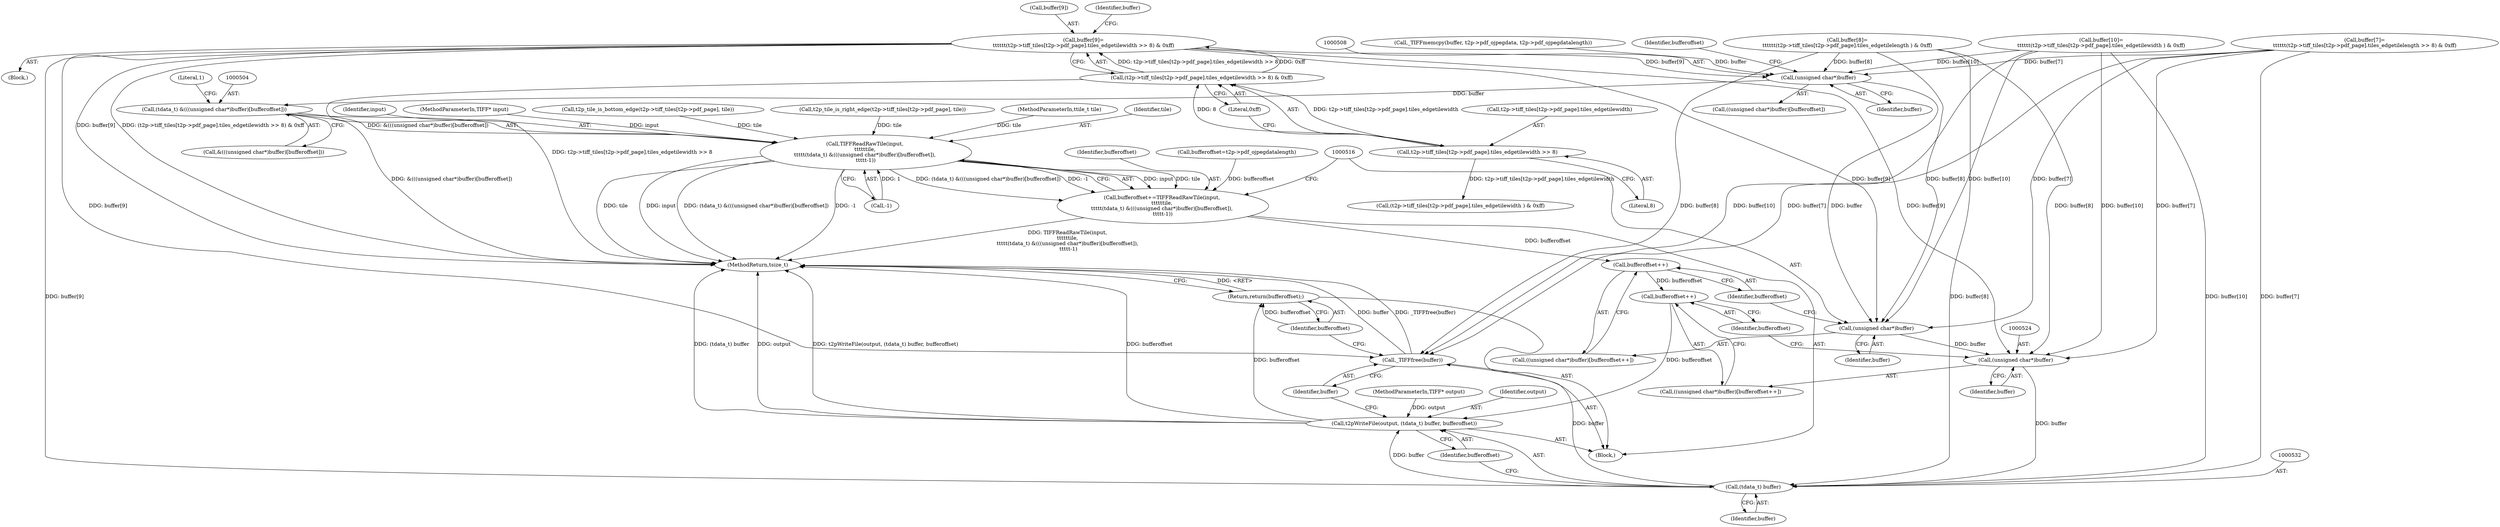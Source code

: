 digraph "0_libtiff_c7153361a4041260719b340f73f2f76@pointer" {
"1000461" [label="(Call,buffer[9]=\n\t\t\t\t\t\t(t2p->tiff_tiles[t2p->pdf_page].tiles_edgetilewidth >> 8) & 0xff)"];
"1000465" [label="(Call,(t2p->tiff_tiles[t2p->pdf_page].tiles_edgetilewidth >> 8) & 0xff)"];
"1000466" [label="(Call,t2p->tiff_tiles[t2p->pdf_page].tiles_edgetilewidth >> 8)"];
"1000507" [label="(Call,(unsigned char*)buffer)"];
"1000503" [label="(Call,(tdata_t) &(((unsigned char*)buffer)[bufferoffset]))"];
"1000500" [label="(Call,TIFFReadRawTile(input, \n\t\t\t\t\ttile, \n\t\t\t\t\t(tdata_t) &(((unsigned char*)buffer)[bufferoffset]), \n\t\t\t\t\t-1))"];
"1000498" [label="(Call,bufferoffset+=TIFFReadRawTile(input, \n\t\t\t\t\ttile, \n\t\t\t\t\t(tdata_t) &(((unsigned char*)buffer)[bufferoffset]), \n\t\t\t\t\t-1))"];
"1000518" [label="(Call,bufferoffset++)"];
"1000526" [label="(Call,bufferoffset++)"];
"1000529" [label="(Call,t2pWriteFile(output, (tdata_t) buffer, bufferoffset))"];
"1000537" [label="(Return,return(bufferoffset);)"];
"1000515" [label="(Call,(unsigned char*)buffer)"];
"1000523" [label="(Call,(unsigned char*)buffer)"];
"1000531" [label="(Call,(tdata_t) buffer)"];
"1000535" [label="(Call,_TIFFfree(buffer))"];
"1000503" [label="(Call,(tdata_t) &(((unsigned char*)buffer)[bufferoffset]))"];
"1000527" [label="(Identifier,bufferoffset)"];
"1000536" [label="(Identifier,buffer)"];
"1000418" [label="(Call,buffer[7]=\n\t\t\t\t\t\t(t2p->tiff_tiles[t2p->pdf_page].tiles_edgetilelength >> 8) & 0xff)"];
"1000451" [label="(Call,t2p_tile_is_right_edge(t2p->tiff_tiles[t2p->pdf_page], tile))"];
"1000112" [label="(MethodParameterIn,ttile_t tile)"];
"1000531" [label="(Call,(tdata_t) buffer)"];
"1001530" [label="(MethodReturn,tsize_t)"];
"1000462" [label="(Call,buffer[9])"];
"1000518" [label="(Call,bufferoffset++)"];
"1000511" [label="(Call,-1)"];
"1000493" [label="(Call,bufferoffset=t2p->pdf_ojpegdatalength)"];
"1000519" [label="(Identifier,bufferoffset)"];
"1000538" [label="(Identifier,bufferoffset)"];
"1000523" [label="(Call,(unsigned char*)buffer)"];
"1000533" [label="(Identifier,buffer)"];
"1000476" [label="(Literal,8)"];
"1000394" [label="(Call,_TIFFmemcpy(buffer, t2p->pdf_ojpegdata, t2p->pdf_ojpegdatalength))"];
"1000502" [label="(Identifier,tile)"];
"1000498" [label="(Call,bufferoffset+=TIFFReadRawTile(input, \n\t\t\t\t\ttile, \n\t\t\t\t\t(tdata_t) &(((unsigned char*)buffer)[bufferoffset]), \n\t\t\t\t\t-1))"];
"1000466" [label="(Call,t2p->tiff_tiles[t2p->pdf_page].tiles_edgetilewidth >> 8)"];
"1000500" [label="(Call,TIFFReadRawTile(input, \n\t\t\t\t\ttile, \n\t\t\t\t\t(tdata_t) &(((unsigned char*)buffer)[bufferoffset]), \n\t\t\t\t\t-1))"];
"1000435" [label="(Call,buffer[8]=\n\t\t\t\t\t\t(t2p->tiff_tiles[t2p->pdf_page].tiles_edgetilelength ) & 0xff)"];
"1000522" [label="(Call,((unsigned char*)buffer)[bufferoffset++])"];
"1000537" [label="(Return,return(bufferoffset);)"];
"1000480" [label="(Identifier,buffer)"];
"1000478" [label="(Call,buffer[10]=\n\t\t\t\t\t\t(t2p->tiff_tiles[t2p->pdf_page].tiles_edgetilewidth ) & 0xff)"];
"1000510" [label="(Identifier,bufferoffset)"];
"1000465" [label="(Call,(t2p->tiff_tiles[t2p->pdf_page].tiles_edgetilewidth >> 8) & 0xff)"];
"1000515" [label="(Call,(unsigned char*)buffer)"];
"1000505" [label="(Call,&(((unsigned char*)buffer)[bufferoffset]))"];
"1000501" [label="(Identifier,input)"];
"1000110" [label="(MethodParameterIn,TIFF* input)"];
"1000111" [label="(MethodParameterIn,TIFF* output)"];
"1000529" [label="(Call,t2pWriteFile(output, (tdata_t) buffer, bufferoffset))"];
"1000509" [label="(Identifier,buffer)"];
"1000467" [label="(Call,t2p->tiff_tiles[t2p->pdf_page].tiles_edgetilewidth)"];
"1000525" [label="(Identifier,buffer)"];
"1000345" [label="(Block,)"];
"1000506" [label="(Call,((unsigned char*)buffer)[bufferoffset])"];
"1000482" [label="(Call,(t2p->tiff_tiles[t2p->pdf_page].tiles_edgetilewidth ) & 0xff)"];
"1000461" [label="(Call,buffer[9]=\n\t\t\t\t\t\t(t2p->tiff_tiles[t2p->pdf_page].tiles_edgetilewidth >> 8) & 0xff)"];
"1000512" [label="(Literal,1)"];
"1000185" [label="(Call,t2p_tile_is_bottom_edge(t2p->tiff_tiles[t2p->pdf_page], tile))"];
"1000507" [label="(Call,(unsigned char*)buffer)"];
"1000499" [label="(Identifier,bufferoffset)"];
"1000530" [label="(Identifier,output)"];
"1000477" [label="(Literal,0xff)"];
"1000517" [label="(Identifier,buffer)"];
"1000535" [label="(Call,_TIFFfree(buffer))"];
"1000526" [label="(Call,bufferoffset++)"];
"1000514" [label="(Call,((unsigned char*)buffer)[bufferoffset++])"];
"1000460" [label="(Block,)"];
"1000534" [label="(Identifier,bufferoffset)"];
"1000461" -> "1000460"  [label="AST: "];
"1000461" -> "1000465"  [label="CFG: "];
"1000462" -> "1000461"  [label="AST: "];
"1000465" -> "1000461"  [label="AST: "];
"1000480" -> "1000461"  [label="CFG: "];
"1000461" -> "1001530"  [label="DDG: (t2p->tiff_tiles[t2p->pdf_page].tiles_edgetilewidth >> 8) & 0xff"];
"1000461" -> "1001530"  [label="DDG: buffer[9]"];
"1000465" -> "1000461"  [label="DDG: t2p->tiff_tiles[t2p->pdf_page].tiles_edgetilewidth >> 8"];
"1000465" -> "1000461"  [label="DDG: 0xff"];
"1000461" -> "1000507"  [label="DDG: buffer[9]"];
"1000461" -> "1000515"  [label="DDG: buffer[9]"];
"1000461" -> "1000523"  [label="DDG: buffer[9]"];
"1000461" -> "1000531"  [label="DDG: buffer[9]"];
"1000461" -> "1000535"  [label="DDG: buffer[9]"];
"1000465" -> "1000477"  [label="CFG: "];
"1000466" -> "1000465"  [label="AST: "];
"1000477" -> "1000465"  [label="AST: "];
"1000465" -> "1001530"  [label="DDG: t2p->tiff_tiles[t2p->pdf_page].tiles_edgetilewidth >> 8"];
"1000466" -> "1000465"  [label="DDG: t2p->tiff_tiles[t2p->pdf_page].tiles_edgetilewidth"];
"1000466" -> "1000465"  [label="DDG: 8"];
"1000466" -> "1000476"  [label="CFG: "];
"1000467" -> "1000466"  [label="AST: "];
"1000476" -> "1000466"  [label="AST: "];
"1000477" -> "1000466"  [label="CFG: "];
"1000466" -> "1000482"  [label="DDG: t2p->tiff_tiles[t2p->pdf_page].tiles_edgetilewidth"];
"1000507" -> "1000506"  [label="AST: "];
"1000507" -> "1000509"  [label="CFG: "];
"1000508" -> "1000507"  [label="AST: "];
"1000509" -> "1000507"  [label="AST: "];
"1000510" -> "1000507"  [label="CFG: "];
"1000507" -> "1000503"  [label="DDG: buffer"];
"1000435" -> "1000507"  [label="DDG: buffer[8]"];
"1000478" -> "1000507"  [label="DDG: buffer[10]"];
"1000418" -> "1000507"  [label="DDG: buffer[7]"];
"1000394" -> "1000507"  [label="DDG: buffer"];
"1000507" -> "1000515"  [label="DDG: buffer"];
"1000503" -> "1000500"  [label="AST: "];
"1000503" -> "1000505"  [label="CFG: "];
"1000504" -> "1000503"  [label="AST: "];
"1000505" -> "1000503"  [label="AST: "];
"1000512" -> "1000503"  [label="CFG: "];
"1000503" -> "1001530"  [label="DDG: &(((unsigned char*)buffer)[bufferoffset])"];
"1000503" -> "1000500"  [label="DDG: &(((unsigned char*)buffer)[bufferoffset])"];
"1000500" -> "1000498"  [label="AST: "];
"1000500" -> "1000511"  [label="CFG: "];
"1000501" -> "1000500"  [label="AST: "];
"1000502" -> "1000500"  [label="AST: "];
"1000511" -> "1000500"  [label="AST: "];
"1000498" -> "1000500"  [label="CFG: "];
"1000500" -> "1001530"  [label="DDG: (tdata_t) &(((unsigned char*)buffer)[bufferoffset])"];
"1000500" -> "1001530"  [label="DDG: -1"];
"1000500" -> "1001530"  [label="DDG: tile"];
"1000500" -> "1001530"  [label="DDG: input"];
"1000500" -> "1000498"  [label="DDG: input"];
"1000500" -> "1000498"  [label="DDG: tile"];
"1000500" -> "1000498"  [label="DDG: (tdata_t) &(((unsigned char*)buffer)[bufferoffset])"];
"1000500" -> "1000498"  [label="DDG: -1"];
"1000110" -> "1000500"  [label="DDG: input"];
"1000451" -> "1000500"  [label="DDG: tile"];
"1000185" -> "1000500"  [label="DDG: tile"];
"1000112" -> "1000500"  [label="DDG: tile"];
"1000511" -> "1000500"  [label="DDG: 1"];
"1000498" -> "1000345"  [label="AST: "];
"1000499" -> "1000498"  [label="AST: "];
"1000516" -> "1000498"  [label="CFG: "];
"1000498" -> "1001530"  [label="DDG: TIFFReadRawTile(input, \n\t\t\t\t\ttile, \n\t\t\t\t\t(tdata_t) &(((unsigned char*)buffer)[bufferoffset]), \n\t\t\t\t\t-1)"];
"1000493" -> "1000498"  [label="DDG: bufferoffset"];
"1000498" -> "1000518"  [label="DDG: bufferoffset"];
"1000518" -> "1000514"  [label="AST: "];
"1000518" -> "1000519"  [label="CFG: "];
"1000519" -> "1000518"  [label="AST: "];
"1000514" -> "1000518"  [label="CFG: "];
"1000518" -> "1000526"  [label="DDG: bufferoffset"];
"1000526" -> "1000522"  [label="AST: "];
"1000526" -> "1000527"  [label="CFG: "];
"1000527" -> "1000526"  [label="AST: "];
"1000522" -> "1000526"  [label="CFG: "];
"1000526" -> "1000529"  [label="DDG: bufferoffset"];
"1000529" -> "1000345"  [label="AST: "];
"1000529" -> "1000534"  [label="CFG: "];
"1000530" -> "1000529"  [label="AST: "];
"1000531" -> "1000529"  [label="AST: "];
"1000534" -> "1000529"  [label="AST: "];
"1000536" -> "1000529"  [label="CFG: "];
"1000529" -> "1001530"  [label="DDG: (tdata_t) buffer"];
"1000529" -> "1001530"  [label="DDG: output"];
"1000529" -> "1001530"  [label="DDG: t2pWriteFile(output, (tdata_t) buffer, bufferoffset)"];
"1000529" -> "1001530"  [label="DDG: bufferoffset"];
"1000111" -> "1000529"  [label="DDG: output"];
"1000531" -> "1000529"  [label="DDG: buffer"];
"1000529" -> "1000537"  [label="DDG: bufferoffset"];
"1000537" -> "1000345"  [label="AST: "];
"1000537" -> "1000538"  [label="CFG: "];
"1000538" -> "1000537"  [label="AST: "];
"1001530" -> "1000537"  [label="CFG: "];
"1000537" -> "1001530"  [label="DDG: <RET>"];
"1000538" -> "1000537"  [label="DDG: bufferoffset"];
"1000515" -> "1000514"  [label="AST: "];
"1000515" -> "1000517"  [label="CFG: "];
"1000516" -> "1000515"  [label="AST: "];
"1000517" -> "1000515"  [label="AST: "];
"1000519" -> "1000515"  [label="CFG: "];
"1000435" -> "1000515"  [label="DDG: buffer[8]"];
"1000478" -> "1000515"  [label="DDG: buffer[10]"];
"1000418" -> "1000515"  [label="DDG: buffer[7]"];
"1000515" -> "1000523"  [label="DDG: buffer"];
"1000523" -> "1000522"  [label="AST: "];
"1000523" -> "1000525"  [label="CFG: "];
"1000524" -> "1000523"  [label="AST: "];
"1000525" -> "1000523"  [label="AST: "];
"1000527" -> "1000523"  [label="CFG: "];
"1000435" -> "1000523"  [label="DDG: buffer[8]"];
"1000478" -> "1000523"  [label="DDG: buffer[10]"];
"1000418" -> "1000523"  [label="DDG: buffer[7]"];
"1000523" -> "1000531"  [label="DDG: buffer"];
"1000531" -> "1000533"  [label="CFG: "];
"1000532" -> "1000531"  [label="AST: "];
"1000533" -> "1000531"  [label="AST: "];
"1000534" -> "1000531"  [label="CFG: "];
"1000435" -> "1000531"  [label="DDG: buffer[8]"];
"1000478" -> "1000531"  [label="DDG: buffer[10]"];
"1000418" -> "1000531"  [label="DDG: buffer[7]"];
"1000531" -> "1000535"  [label="DDG: buffer"];
"1000535" -> "1000345"  [label="AST: "];
"1000535" -> "1000536"  [label="CFG: "];
"1000536" -> "1000535"  [label="AST: "];
"1000538" -> "1000535"  [label="CFG: "];
"1000535" -> "1001530"  [label="DDG: buffer"];
"1000535" -> "1001530"  [label="DDG: _TIFFfree(buffer)"];
"1000435" -> "1000535"  [label="DDG: buffer[8]"];
"1000478" -> "1000535"  [label="DDG: buffer[10]"];
"1000418" -> "1000535"  [label="DDG: buffer[7]"];
}
